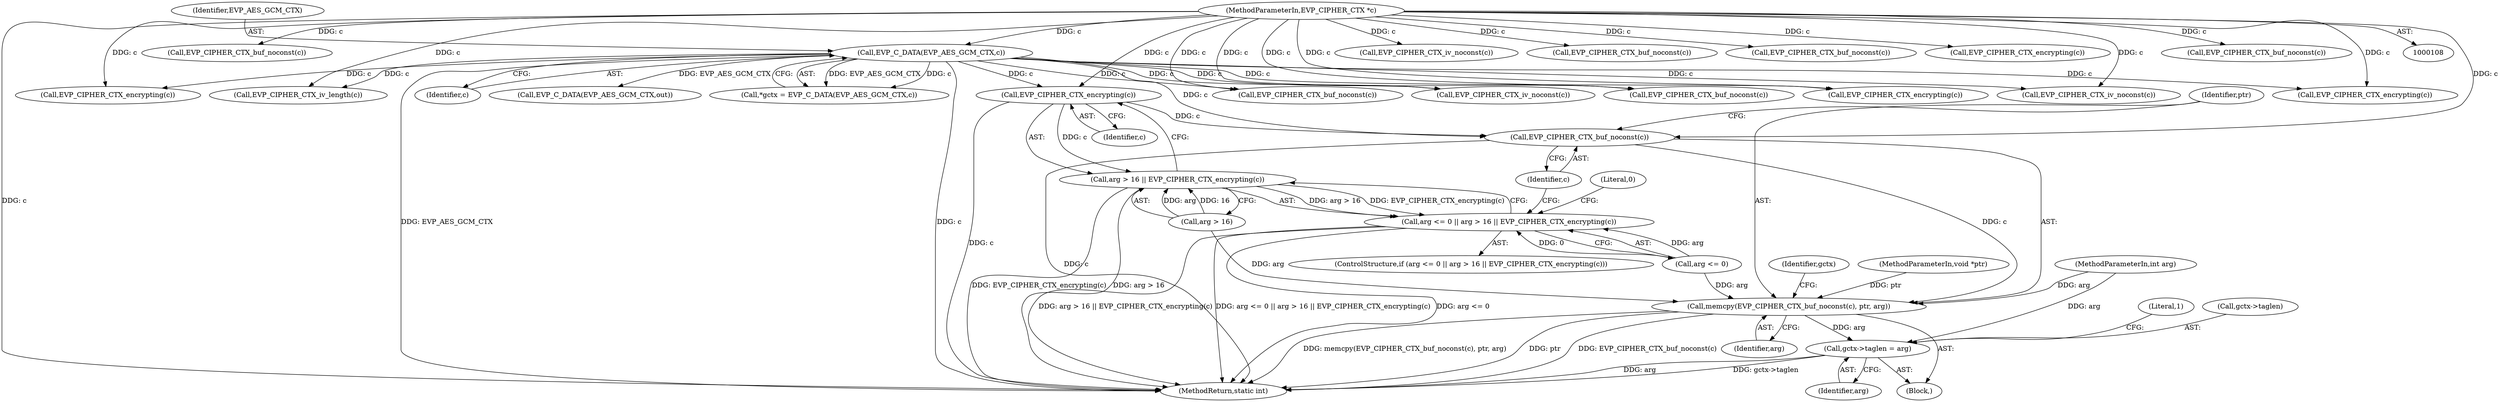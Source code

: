 digraph "0_openssl_00d965474b22b54e4275232bc71ee0c699c5cd21_0@API" {
"1000225" [label="(Call,EVP_CIPHER_CTX_encrypting(c))"];
"1000117" [label="(Call,EVP_C_DATA(EVP_AES_GCM_CTX,c))"];
"1000109" [label="(MethodParameterIn,EVP_CIPHER_CTX *c)"];
"1000221" [label="(Call,arg > 16 || EVP_CIPHER_CTX_encrypting(c))"];
"1000217" [label="(Call,arg <= 0 || arg > 16 || EVP_CIPHER_CTX_encrypting(c))"];
"1000230" [label="(Call,EVP_CIPHER_CTX_buf_noconst(c))"];
"1000229" [label="(Call,memcpy(EVP_CIPHER_CTX_buf_noconst(c), ptr, arg))"];
"1000234" [label="(Call,gctx->taglen = arg)"];
"1000465" [label="(Call,EVP_CIPHER_CTX_buf_noconst(c))"];
"1000226" [label="(Identifier,c)"];
"1000488" [label="(Call,EVP_CIPHER_CTX_buf_noconst(c))"];
"1000585" [label="(Call,EVP_CIPHER_CTX_iv_noconst(c))"];
"1000218" [label="(Call,arg <= 0)"];
"1000627" [label="(MethodReturn,static int)"];
"1000118" [label="(Identifier,EVP_AES_GCM_CTX)"];
"1000264" [label="(Call,EVP_CIPHER_CTX_buf_noconst(c))"];
"1000253" [label="(Call,EVP_CIPHER_CTX_encrypting(c))"];
"1000115" [label="(Call,*gctx = EVP_C_DATA(EVP_AES_GCM_CTX,c))"];
"1000119" [label="(Identifier,c)"];
"1000230" [label="(Call,EVP_CIPHER_CTX_buf_noconst(c))"];
"1000315" [label="(Call,EVP_CIPHER_CTX_encrypting(c))"];
"1000240" [label="(Literal,1)"];
"1000217" [label="(Call,arg <= 0 || arg > 16 || EVP_CIPHER_CTX_encrypting(c))"];
"1000234" [label="(Call,gctx->taglen = arg)"];
"1000138" [label="(Call,EVP_CIPHER_CTX_iv_length(c))"];
"1000547" [label="(Call,EVP_C_DATA(EVP_AES_GCM_CTX,out))"];
"1000144" [label="(Call,EVP_CIPHER_CTX_iv_noconst(c))"];
"1000229" [label="(Call,memcpy(EVP_CIPHER_CTX_buf_noconst(c), ptr, arg))"];
"1000236" [label="(Identifier,gctx)"];
"1000117" [label="(Call,EVP_C_DATA(EVP_AES_GCM_CTX,c))"];
"1000233" [label="(Identifier,arg)"];
"1000528" [label="(Call,EVP_CIPHER_CTX_buf_noconst(c))"];
"1000112" [label="(MethodParameterIn,void *ptr)"];
"1000111" [label="(MethodParameterIn,int arg)"];
"1000221" [label="(Call,arg > 16 || EVP_CIPHER_CTX_encrypting(c))"];
"1000231" [label="(Identifier,c)"];
"1000235" [label="(Call,gctx->taglen)"];
"1000518" [label="(Call,EVP_CIPHER_CTX_buf_noconst(c))"];
"1000228" [label="(Literal,0)"];
"1000238" [label="(Identifier,arg)"];
"1000109" [label="(MethodParameterIn,EVP_CIPHER_CTX *c)"];
"1000232" [label="(Identifier,ptr)"];
"1000504" [label="(Call,EVP_CIPHER_CTX_encrypting(c))"];
"1000122" [label="(Block,)"];
"1000225" [label="(Call,EVP_CIPHER_CTX_encrypting(c))"];
"1000188" [label="(Call,EVP_CIPHER_CTX_iv_noconst(c))"];
"1000216" [label="(ControlStructure,if (arg <= 0 || arg > 16 || EVP_CIPHER_CTX_encrypting(c)))"];
"1000481" [label="(Call,EVP_CIPHER_CTX_buf_noconst(c))"];
"1000222" [label="(Call,arg > 16)"];
"1000423" [label="(Call,EVP_CIPHER_CTX_encrypting(c))"];
"1000225" -> "1000221"  [label="AST: "];
"1000225" -> "1000226"  [label="CFG: "];
"1000226" -> "1000225"  [label="AST: "];
"1000221" -> "1000225"  [label="CFG: "];
"1000225" -> "1000627"  [label="DDG: c"];
"1000225" -> "1000221"  [label="DDG: c"];
"1000117" -> "1000225"  [label="DDG: c"];
"1000109" -> "1000225"  [label="DDG: c"];
"1000225" -> "1000230"  [label="DDG: c"];
"1000117" -> "1000115"  [label="AST: "];
"1000117" -> "1000119"  [label="CFG: "];
"1000118" -> "1000117"  [label="AST: "];
"1000119" -> "1000117"  [label="AST: "];
"1000115" -> "1000117"  [label="CFG: "];
"1000117" -> "1000627"  [label="DDG: EVP_AES_GCM_CTX"];
"1000117" -> "1000627"  [label="DDG: c"];
"1000117" -> "1000115"  [label="DDG: EVP_AES_GCM_CTX"];
"1000117" -> "1000115"  [label="DDG: c"];
"1000109" -> "1000117"  [label="DDG: c"];
"1000117" -> "1000138"  [label="DDG: c"];
"1000117" -> "1000188"  [label="DDG: c"];
"1000117" -> "1000230"  [label="DDG: c"];
"1000117" -> "1000253"  [label="DDG: c"];
"1000117" -> "1000264"  [label="DDG: c"];
"1000117" -> "1000315"  [label="DDG: c"];
"1000117" -> "1000423"  [label="DDG: c"];
"1000117" -> "1000465"  [label="DDG: c"];
"1000117" -> "1000547"  [label="DDG: EVP_AES_GCM_CTX"];
"1000117" -> "1000585"  [label="DDG: c"];
"1000109" -> "1000108"  [label="AST: "];
"1000109" -> "1000627"  [label="DDG: c"];
"1000109" -> "1000138"  [label="DDG: c"];
"1000109" -> "1000144"  [label="DDG: c"];
"1000109" -> "1000188"  [label="DDG: c"];
"1000109" -> "1000230"  [label="DDG: c"];
"1000109" -> "1000253"  [label="DDG: c"];
"1000109" -> "1000264"  [label="DDG: c"];
"1000109" -> "1000315"  [label="DDG: c"];
"1000109" -> "1000423"  [label="DDG: c"];
"1000109" -> "1000465"  [label="DDG: c"];
"1000109" -> "1000481"  [label="DDG: c"];
"1000109" -> "1000488"  [label="DDG: c"];
"1000109" -> "1000504"  [label="DDG: c"];
"1000109" -> "1000518"  [label="DDG: c"];
"1000109" -> "1000528"  [label="DDG: c"];
"1000109" -> "1000585"  [label="DDG: c"];
"1000221" -> "1000217"  [label="AST: "];
"1000221" -> "1000222"  [label="CFG: "];
"1000222" -> "1000221"  [label="AST: "];
"1000217" -> "1000221"  [label="CFG: "];
"1000221" -> "1000627"  [label="DDG: EVP_CIPHER_CTX_encrypting(c)"];
"1000221" -> "1000627"  [label="DDG: arg > 16"];
"1000221" -> "1000217"  [label="DDG: arg > 16"];
"1000221" -> "1000217"  [label="DDG: EVP_CIPHER_CTX_encrypting(c)"];
"1000222" -> "1000221"  [label="DDG: arg"];
"1000222" -> "1000221"  [label="DDG: 16"];
"1000217" -> "1000216"  [label="AST: "];
"1000217" -> "1000218"  [label="CFG: "];
"1000218" -> "1000217"  [label="AST: "];
"1000228" -> "1000217"  [label="CFG: "];
"1000231" -> "1000217"  [label="CFG: "];
"1000217" -> "1000627"  [label="DDG: arg > 16 || EVP_CIPHER_CTX_encrypting(c)"];
"1000217" -> "1000627"  [label="DDG: arg <= 0 || arg > 16 || EVP_CIPHER_CTX_encrypting(c)"];
"1000217" -> "1000627"  [label="DDG: arg <= 0"];
"1000218" -> "1000217"  [label="DDG: arg"];
"1000218" -> "1000217"  [label="DDG: 0"];
"1000230" -> "1000229"  [label="AST: "];
"1000230" -> "1000231"  [label="CFG: "];
"1000231" -> "1000230"  [label="AST: "];
"1000232" -> "1000230"  [label="CFG: "];
"1000230" -> "1000627"  [label="DDG: c"];
"1000230" -> "1000229"  [label="DDG: c"];
"1000229" -> "1000122"  [label="AST: "];
"1000229" -> "1000233"  [label="CFG: "];
"1000232" -> "1000229"  [label="AST: "];
"1000233" -> "1000229"  [label="AST: "];
"1000236" -> "1000229"  [label="CFG: "];
"1000229" -> "1000627"  [label="DDG: memcpy(EVP_CIPHER_CTX_buf_noconst(c), ptr, arg)"];
"1000229" -> "1000627"  [label="DDG: ptr"];
"1000229" -> "1000627"  [label="DDG: EVP_CIPHER_CTX_buf_noconst(c)"];
"1000112" -> "1000229"  [label="DDG: ptr"];
"1000222" -> "1000229"  [label="DDG: arg"];
"1000218" -> "1000229"  [label="DDG: arg"];
"1000111" -> "1000229"  [label="DDG: arg"];
"1000229" -> "1000234"  [label="DDG: arg"];
"1000234" -> "1000122"  [label="AST: "];
"1000234" -> "1000238"  [label="CFG: "];
"1000235" -> "1000234"  [label="AST: "];
"1000238" -> "1000234"  [label="AST: "];
"1000240" -> "1000234"  [label="CFG: "];
"1000234" -> "1000627"  [label="DDG: gctx->taglen"];
"1000234" -> "1000627"  [label="DDG: arg"];
"1000111" -> "1000234"  [label="DDG: arg"];
}
